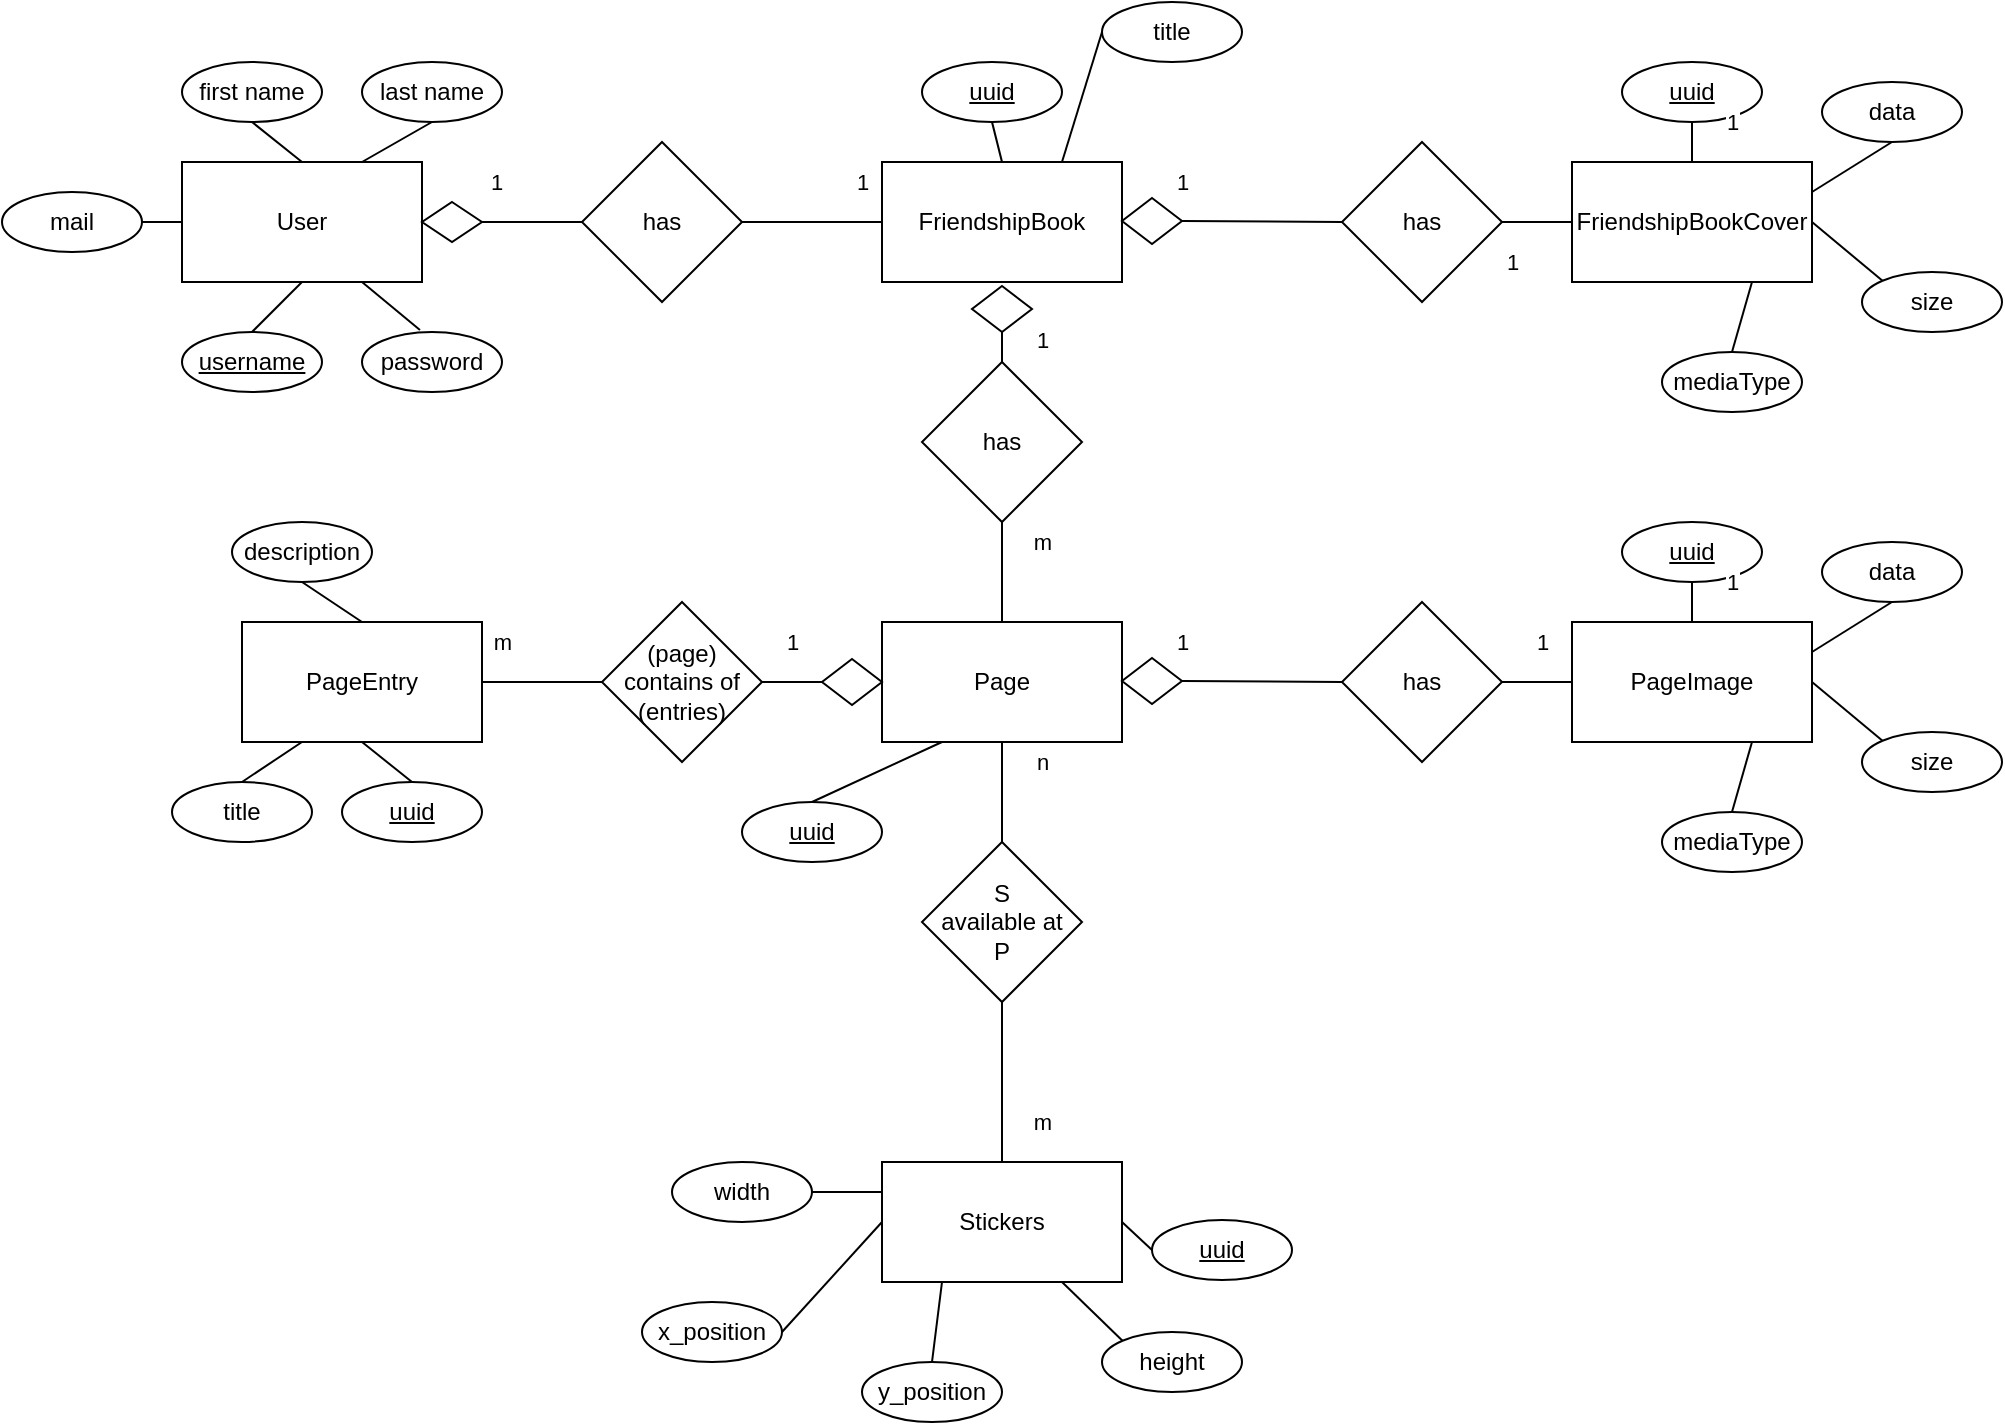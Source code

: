 <mxfile version="12.3.9" type="device" pages="1"><diagram name="Page-1" id="efa7a0a1-bf9b-a30e-e6df-94a7791c09e9"><mxGraphModel dx="1604" dy="643" grid="1" gridSize="10" guides="1" tooltips="1" connect="1" arrows="1" fold="1" page="1" pageScale="1" pageWidth="826" pageHeight="1169" background="#ffffff" math="0" shadow="0"><root><mxCell id="0"/><mxCell id="1" parent="0"/><mxCell id="JQI-OMxGTn1fQLOs1Fzj-114" value="User" style="rounded=0;whiteSpace=wrap;html=1;" parent="1" vertex="1"><mxGeometry x="40" y="110" width="120" height="60" as="geometry"/></mxCell><mxCell id="JQI-OMxGTn1fQLOs1Fzj-115" value="FriendshipBook" style="rounded=0;whiteSpace=wrap;html=1;" parent="1" vertex="1"><mxGeometry x="390" y="110" width="120" height="60" as="geometry"/></mxCell><mxCell id="JQI-OMxGTn1fQLOs1Fzj-116" value="Page" style="rounded=0;whiteSpace=wrap;html=1;" parent="1" vertex="1"><mxGeometry x="390" y="340" width="120" height="60" as="geometry"/></mxCell><mxCell id="JQI-OMxGTn1fQLOs1Fzj-118" value="PageEntry" style="rounded=0;whiteSpace=wrap;html=1;" parent="1" vertex="1"><mxGeometry x="70" y="340" width="120" height="60" as="geometry"/></mxCell><mxCell id="JQI-OMxGTn1fQLOs1Fzj-120" value="1" style="endArrow=none;html=1;exitX=1;exitY=0.5;exitDx=0;exitDy=0;entryX=0;entryY=0.5;entryDx=0;entryDy=0;" parent="1" source="ATz9pkckGzbIhAswwl9Q-5" target="JQI-OMxGTn1fQLOs1Fzj-121" edge="1"><mxGeometry x="-0.75" y="20" width="50" height="50" relative="1" as="geometry"><mxPoint x="180" y="140" as="sourcePoint"/><mxPoint x="230" y="90" as="targetPoint"/><mxPoint as="offset"/></mxGeometry></mxCell><mxCell id="JQI-OMxGTn1fQLOs1Fzj-121" value="has" style="rhombus;whiteSpace=wrap;html=1;" parent="1" vertex="1"><mxGeometry x="240" y="100" width="80" height="80" as="geometry"/></mxCell><mxCell id="JQI-OMxGTn1fQLOs1Fzj-122" value="1" style="endArrow=none;html=1;exitX=0;exitY=0.5;exitDx=0;exitDy=0;entryX=1;entryY=0.5;entryDx=0;entryDy=0;" parent="1" source="JQI-OMxGTn1fQLOs1Fzj-115" target="JQI-OMxGTn1fQLOs1Fzj-121" edge="1"><mxGeometry x="-0.714" y="-20" width="50" height="50" relative="1" as="geometry"><mxPoint x="170" y="150" as="sourcePoint"/><mxPoint x="250" y="150" as="targetPoint"/><mxPoint as="offset"/></mxGeometry></mxCell><mxCell id="JQI-OMxGTn1fQLOs1Fzj-123" value="has" style="rhombus;whiteSpace=wrap;html=1;" parent="1" vertex="1"><mxGeometry x="410" y="210" width="80" height="80" as="geometry"/></mxCell><mxCell id="JQI-OMxGTn1fQLOs1Fzj-124" value="1" style="endArrow=none;html=1;entryX=0.5;entryY=1;entryDx=0;entryDy=0;exitX=0.5;exitY=0;exitDx=0;exitDy=0;" parent="1" source="JQI-OMxGTn1fQLOs1Fzj-123" target="ATz9pkckGzbIhAswwl9Q-18" edge="1"><mxGeometry x="0.5" y="-20" width="50" height="50" relative="1" as="geometry"><mxPoint x="40" y="460" as="sourcePoint"/><mxPoint x="90" y="410" as="targetPoint"/><mxPoint as="offset"/></mxGeometry></mxCell><mxCell id="JQI-OMxGTn1fQLOs1Fzj-125" value="m" style="endArrow=none;html=1;entryX=0.5;entryY=1;entryDx=0;entryDy=0;exitX=0.5;exitY=0;exitDx=0;exitDy=0;" parent="1" source="JQI-OMxGTn1fQLOs1Fzj-116" target="JQI-OMxGTn1fQLOs1Fzj-123" edge="1"><mxGeometry x="0.6" y="-20" width="50" height="50" relative="1" as="geometry"><mxPoint x="40" y="470" as="sourcePoint"/><mxPoint x="90" y="420" as="targetPoint"/><mxPoint as="offset"/></mxGeometry></mxCell><mxCell id="JQI-OMxGTn1fQLOs1Fzj-126" value="(page) contains of (entries)" style="rhombus;whiteSpace=wrap;html=1;" parent="1" vertex="1"><mxGeometry x="250" y="330" width="80" height="80" as="geometry"/></mxCell><mxCell id="JQI-OMxGTn1fQLOs1Fzj-127" value="m" style="endArrow=none;html=1;entryX=0;entryY=0.5;entryDx=0;entryDy=0;" parent="1" source="JQI-OMxGTn1fQLOs1Fzj-118" target="JQI-OMxGTn1fQLOs1Fzj-126" edge="1"><mxGeometry x="-0.667" y="20" width="50" height="50" relative="1" as="geometry"><mxPoint x="40" y="480" as="sourcePoint"/><mxPoint x="90" y="430" as="targetPoint"/><mxPoint as="offset"/></mxGeometry></mxCell><mxCell id="JQI-OMxGTn1fQLOs1Fzj-128" value="1" style="endArrow=none;html=1;entryX=0;entryY=0.5;entryDx=0;entryDy=0;exitX=1;exitY=0.5;exitDx=0;exitDy=0;" parent="1" source="JQI-OMxGTn1fQLOs1Fzj-126" target="ATz9pkckGzbIhAswwl9Q-9" edge="1"><mxGeometry y="20" width="50" height="50" relative="1" as="geometry"><mxPoint x="40" y="480" as="sourcePoint"/><mxPoint x="90" y="430" as="targetPoint"/><mxPoint as="offset"/></mxGeometry></mxCell><mxCell id="JQI-OMxGTn1fQLOs1Fzj-129" value="&lt;u&gt;uuid&lt;/u&gt;" style="ellipse;whiteSpace=wrap;html=1;" parent="1" vertex="1"><mxGeometry x="320" y="430" width="70" height="30" as="geometry"/></mxCell><mxCell id="JQI-OMxGTn1fQLOs1Fzj-131" value="&lt;u&gt;uuid&lt;/u&gt;" style="ellipse;whiteSpace=wrap;html=1;" parent="1" vertex="1"><mxGeometry x="120" y="420" width="70" height="30" as="geometry"/></mxCell><mxCell id="JQI-OMxGTn1fQLOs1Fzj-132" value="&lt;u&gt;uuid&lt;/u&gt;" style="ellipse;whiteSpace=wrap;html=1;" parent="1" vertex="1"><mxGeometry x="410" y="60" width="70" height="30" as="geometry"/></mxCell><mxCell id="JQI-OMxGTn1fQLOs1Fzj-133" value="title" style="ellipse;whiteSpace=wrap;html=1;" parent="1" vertex="1"><mxGeometry x="35" y="420" width="70" height="30" as="geometry"/></mxCell><mxCell id="JQI-OMxGTn1fQLOs1Fzj-134" value="description" style="ellipse;whiteSpace=wrap;html=1;" parent="1" vertex="1"><mxGeometry x="65" y="290" width="70" height="30" as="geometry"/></mxCell><mxCell id="JQI-OMxGTn1fQLOs1Fzj-135" value="first name" style="ellipse;whiteSpace=wrap;html=1;" parent="1" vertex="1"><mxGeometry x="40" y="60" width="70" height="30" as="geometry"/></mxCell><mxCell id="JQI-OMxGTn1fQLOs1Fzj-136" value="last name" style="ellipse;whiteSpace=wrap;html=1;" parent="1" vertex="1"><mxGeometry x="130" y="60" width="70" height="30" as="geometry"/></mxCell><mxCell id="JQI-OMxGTn1fQLOs1Fzj-137" value="&lt;u&gt;username&lt;/u&gt;" style="ellipse;whiteSpace=wrap;html=1;" parent="1" vertex="1"><mxGeometry x="40" y="195" width="70" height="30" as="geometry"/></mxCell><mxCell id="JQI-OMxGTn1fQLOs1Fzj-138" value="mail" style="ellipse;whiteSpace=wrap;html=1;" parent="1" vertex="1"><mxGeometry x="-50" y="125" width="70" height="30" as="geometry"/></mxCell><mxCell id="JQI-OMxGTn1fQLOs1Fzj-139" value="title" style="ellipse;whiteSpace=wrap;html=1;" parent="1" vertex="1"><mxGeometry x="500" y="30" width="70" height="30" as="geometry"/></mxCell><mxCell id="JQI-OMxGTn1fQLOs1Fzj-140" value="" style="endArrow=none;html=1;entryX=0.25;entryY=1;entryDx=0;entryDy=0;exitX=0.5;exitY=0;exitDx=0;exitDy=0;" parent="1" source="JQI-OMxGTn1fQLOs1Fzj-133" target="JQI-OMxGTn1fQLOs1Fzj-118" edge="1"><mxGeometry width="50" height="50" relative="1" as="geometry"><mxPoint x="-40" y="520" as="sourcePoint"/><mxPoint x="10" y="470" as="targetPoint"/></mxGeometry></mxCell><mxCell id="JQI-OMxGTn1fQLOs1Fzj-141" value="" style="endArrow=none;html=1;entryX=0.5;entryY=1;entryDx=0;entryDy=0;exitX=0.5;exitY=0;exitDx=0;exitDy=0;" parent="1" source="JQI-OMxGTn1fQLOs1Fzj-131" target="JQI-OMxGTn1fQLOs1Fzj-118" edge="1"><mxGeometry width="50" height="50" relative="1" as="geometry"><mxPoint x="80" y="430" as="sourcePoint"/><mxPoint x="110" y="410" as="targetPoint"/></mxGeometry></mxCell><mxCell id="JQI-OMxGTn1fQLOs1Fzj-142" value="" style="endArrow=none;html=1;entryX=0.5;entryY=1;entryDx=0;entryDy=0;exitX=0.5;exitY=0;exitDx=0;exitDy=0;" parent="1" source="JQI-OMxGTn1fQLOs1Fzj-118" target="JQI-OMxGTn1fQLOs1Fzj-134" edge="1"><mxGeometry width="50" height="50" relative="1" as="geometry"><mxPoint x="-40" y="520" as="sourcePoint"/><mxPoint x="10" y="470" as="targetPoint"/></mxGeometry></mxCell><mxCell id="JQI-OMxGTn1fQLOs1Fzj-143" value="" style="endArrow=none;html=1;entryX=1;entryY=0.5;entryDx=0;entryDy=0;exitX=0;exitY=0.5;exitDx=0;exitDy=0;" parent="1" source="JQI-OMxGTn1fQLOs1Fzj-114" target="JQI-OMxGTn1fQLOs1Fzj-138" edge="1"><mxGeometry width="50" height="50" relative="1" as="geometry"><mxPoint x="-40" y="520" as="sourcePoint"/><mxPoint x="10" y="470" as="targetPoint"/></mxGeometry></mxCell><mxCell id="JQI-OMxGTn1fQLOs1Fzj-144" value="" style="endArrow=none;html=1;entryX=0.5;entryY=1;entryDx=0;entryDy=0;exitX=0.5;exitY=0;exitDx=0;exitDy=0;" parent="1" source="JQI-OMxGTn1fQLOs1Fzj-137" target="JQI-OMxGTn1fQLOs1Fzj-114" edge="1"><mxGeometry width="50" height="50" relative="1" as="geometry"><mxPoint x="-70" y="520" as="sourcePoint"/><mxPoint x="-20" y="470" as="targetPoint"/></mxGeometry></mxCell><mxCell id="JQI-OMxGTn1fQLOs1Fzj-145" value="" style="endArrow=none;html=1;entryX=0.5;entryY=1;entryDx=0;entryDy=0;exitX=0.5;exitY=0;exitDx=0;exitDy=0;" parent="1" source="JQI-OMxGTn1fQLOs1Fzj-114" target="JQI-OMxGTn1fQLOs1Fzj-135" edge="1"><mxGeometry width="50" height="50" relative="1" as="geometry"><mxPoint x="-70" y="520" as="sourcePoint"/><mxPoint x="-20" y="470" as="targetPoint"/></mxGeometry></mxCell><mxCell id="JQI-OMxGTn1fQLOs1Fzj-146" value="" style="endArrow=none;html=1;entryX=0.5;entryY=1;entryDx=0;entryDy=0;exitX=0.75;exitY=0;exitDx=0;exitDy=0;" parent="1" source="JQI-OMxGTn1fQLOs1Fzj-114" target="JQI-OMxGTn1fQLOs1Fzj-136" edge="1"><mxGeometry width="50" height="50" relative="1" as="geometry"><mxPoint x="-70" y="520" as="sourcePoint"/><mxPoint x="-20" y="470" as="targetPoint"/></mxGeometry></mxCell><mxCell id="JQI-OMxGTn1fQLOs1Fzj-147" value="" style="endArrow=none;html=1;entryX=0.5;entryY=1;entryDx=0;entryDy=0;exitX=0.5;exitY=0;exitDx=0;exitDy=0;" parent="1" source="JQI-OMxGTn1fQLOs1Fzj-115" target="JQI-OMxGTn1fQLOs1Fzj-132" edge="1"><mxGeometry width="50" height="50" relative="1" as="geometry"><mxPoint x="-70" y="520" as="sourcePoint"/><mxPoint x="-20" y="470" as="targetPoint"/></mxGeometry></mxCell><mxCell id="JQI-OMxGTn1fQLOs1Fzj-148" value="" style="endArrow=none;html=1;entryX=0;entryY=0.5;entryDx=0;entryDy=0;exitX=0.75;exitY=0;exitDx=0;exitDy=0;" parent="1" source="JQI-OMxGTn1fQLOs1Fzj-115" target="JQI-OMxGTn1fQLOs1Fzj-139" edge="1"><mxGeometry width="50" height="50" relative="1" as="geometry"><mxPoint x="-70" y="520" as="sourcePoint"/><mxPoint x="-20" y="470" as="targetPoint"/></mxGeometry></mxCell><mxCell id="JQI-OMxGTn1fQLOs1Fzj-149" value="" style="endArrow=none;html=1;entryX=0.5;entryY=0;entryDx=0;entryDy=0;exitX=0.25;exitY=1;exitDx=0;exitDy=0;" parent="1" source="JQI-OMxGTn1fQLOs1Fzj-116" target="JQI-OMxGTn1fQLOs1Fzj-129" edge="1"><mxGeometry width="50" height="50" relative="1" as="geometry"><mxPoint x="355" y="410" as="sourcePoint"/><mxPoint x="-115" y="480" as="targetPoint"/></mxGeometry></mxCell><mxCell id="ATz9pkckGzbIhAswwl9Q-2" value="has" style="rhombus;whiteSpace=wrap;html=1;" parent="1" vertex="1"><mxGeometry x="620" y="100" width="80" height="80" as="geometry"/></mxCell><mxCell id="ATz9pkckGzbIhAswwl9Q-3" value="1" style="endArrow=none;html=1;entryX=0;entryY=0.5;entryDx=0;entryDy=0;exitX=1;exitY=0.5;exitDx=0;exitDy=0;" parent="1" source="ATz9pkckGzbIhAswwl9Q-2" target="LPF9OVRsYsEd7RoF0DgW-2" edge="1"><mxGeometry x="-0.714" y="-20" width="50" height="50" relative="1" as="geometry"><mxPoint x="695" y="160" as="sourcePoint"/><mxPoint x="735" y="140" as="targetPoint"/><mxPoint as="offset"/></mxGeometry></mxCell><mxCell id="ATz9pkckGzbIhAswwl9Q-4" value="1" style="endArrow=none;html=1;exitX=1;exitY=0.5;exitDx=0;exitDy=0;entryX=0;entryY=0.5;entryDx=0;entryDy=0;" parent="1" source="ATz9pkckGzbIhAswwl9Q-7" target="ATz9pkckGzbIhAswwl9Q-2" edge="1"><mxGeometry x="-1" y="20" width="50" height="50" relative="1" as="geometry"><mxPoint x="635" y="150" as="sourcePoint"/><mxPoint x="550" y="140" as="targetPoint"/><mxPoint as="offset"/></mxGeometry></mxCell><mxCell id="ATz9pkckGzbIhAswwl9Q-5" value="" style="rhombus;whiteSpace=wrap;html=1;" parent="1" vertex="1"><mxGeometry x="160" y="130" width="30" height="20" as="geometry"/></mxCell><mxCell id="ATz9pkckGzbIhAswwl9Q-7" value="" style="rhombus;whiteSpace=wrap;html=1;" parent="1" vertex="1"><mxGeometry x="510" y="128" width="30" height="23" as="geometry"/></mxCell><mxCell id="ATz9pkckGzbIhAswwl9Q-9" value="" style="rhombus;whiteSpace=wrap;html=1;" parent="1" vertex="1"><mxGeometry x="360" y="358.5" width="30" height="23" as="geometry"/></mxCell><mxCell id="ATz9pkckGzbIhAswwl9Q-12" value="PageImage" style="rounded=0;whiteSpace=wrap;html=1;" parent="1" vertex="1"><mxGeometry x="735" y="340" width="120" height="60" as="geometry"/></mxCell><mxCell id="ATz9pkckGzbIhAswwl9Q-13" value="has" style="rhombus;whiteSpace=wrap;html=1;" parent="1" vertex="1"><mxGeometry x="620" y="330" width="80" height="80" as="geometry"/></mxCell><mxCell id="ATz9pkckGzbIhAswwl9Q-14" value="1" style="endArrow=none;html=1;entryX=0;entryY=0.5;entryDx=0;entryDy=0;exitX=1;exitY=0.5;exitDx=0;exitDy=0;" parent="1" source="ATz9pkckGzbIhAswwl9Q-13" target="ATz9pkckGzbIhAswwl9Q-12" edge="1"><mxGeometry x="0.143" y="20" width="50" height="50" relative="1" as="geometry"><mxPoint x="695" y="390" as="sourcePoint"/><mxPoint x="405" y="380" as="targetPoint"/><mxPoint as="offset"/></mxGeometry></mxCell><mxCell id="ATz9pkckGzbIhAswwl9Q-15" value="1" style="endArrow=none;html=1;exitX=1;exitY=0.5;exitDx=0;exitDy=0;entryX=0;entryY=0.5;entryDx=0;entryDy=0;" parent="1" source="ATz9pkckGzbIhAswwl9Q-16" target="ATz9pkckGzbIhAswwl9Q-13" edge="1"><mxGeometry x="-1" y="20" width="50" height="50" relative="1" as="geometry"><mxPoint x="635" y="380" as="sourcePoint"/><mxPoint x="550" y="370" as="targetPoint"/><mxPoint as="offset"/></mxGeometry></mxCell><mxCell id="ATz9pkckGzbIhAswwl9Q-16" value="" style="rhombus;whiteSpace=wrap;html=1;" parent="1" vertex="1"><mxGeometry x="510" y="358" width="30" height="23" as="geometry"/></mxCell><mxCell id="ATz9pkckGzbIhAswwl9Q-18" value="" style="rhombus;whiteSpace=wrap;html=1;" parent="1" vertex="1"><mxGeometry x="435" y="172" width="30" height="23" as="geometry"/></mxCell><mxCell id="ATz9pkckGzbIhAswwl9Q-20" value="&lt;u&gt;uuid&lt;/u&gt;" style="ellipse;whiteSpace=wrap;html=1;" parent="1" vertex="1"><mxGeometry x="760" y="290" width="70" height="30" as="geometry"/></mxCell><mxCell id="ATz9pkckGzbIhAswwl9Q-21" value="1" style="endArrow=none;html=1;exitX=0.5;exitY=1;exitDx=0;exitDy=0;entryX=0.5;entryY=0;entryDx=0;entryDy=0;" parent="1" source="ATz9pkckGzbIhAswwl9Q-20" target="ATz9pkckGzbIhAswwl9Q-12" edge="1"><mxGeometry x="-1" y="20" width="50" height="50" relative="1" as="geometry"><mxPoint x="550" y="379.5" as="sourcePoint"/><mxPoint x="630" y="380" as="targetPoint"/><mxPoint as="offset"/></mxGeometry></mxCell><mxCell id="ATz9pkckGzbIhAswwl9Q-22" value="data" style="ellipse;whiteSpace=wrap;html=1;" parent="1" vertex="1"><mxGeometry x="860" y="300" width="70" height="30" as="geometry"/></mxCell><mxCell id="ATz9pkckGzbIhAswwl9Q-23" value="" style="endArrow=none;html=1;exitX=0.5;exitY=1;exitDx=0;exitDy=0;entryX=1;entryY=0.25;entryDx=0;entryDy=0;" parent="1" source="ATz9pkckGzbIhAswwl9Q-22" target="ATz9pkckGzbIhAswwl9Q-12" edge="1"><mxGeometry x="-1" y="20" width="50" height="50" relative="1" as="geometry"><mxPoint x="805" y="330" as="sourcePoint"/><mxPoint x="805" y="350" as="targetPoint"/><mxPoint as="offset"/></mxGeometry></mxCell><mxCell id="ATz9pkckGzbIhAswwl9Q-24" value="size" style="ellipse;whiteSpace=wrap;html=1;" parent="1" vertex="1"><mxGeometry x="880" y="395" width="70" height="30" as="geometry"/></mxCell><mxCell id="ATz9pkckGzbIhAswwl9Q-25" value="" style="endArrow=none;html=1;exitX=0;exitY=0;exitDx=0;exitDy=0;entryX=1;entryY=0.5;entryDx=0;entryDy=0;" parent="1" source="ATz9pkckGzbIhAswwl9Q-24" target="ATz9pkckGzbIhAswwl9Q-12" edge="1"><mxGeometry x="-1" y="20" width="50" height="50" relative="1" as="geometry"><mxPoint x="905" y="340" as="sourcePoint"/><mxPoint x="865" y="365" as="targetPoint"/><mxPoint as="offset"/></mxGeometry></mxCell><mxCell id="ATz9pkckGzbIhAswwl9Q-26" value="mediaType" style="ellipse;whiteSpace=wrap;html=1;" parent="1" vertex="1"><mxGeometry x="780" y="435" width="70" height="30" as="geometry"/></mxCell><mxCell id="ATz9pkckGzbIhAswwl9Q-27" value="" style="endArrow=none;html=1;exitX=0.5;exitY=0;exitDx=0;exitDy=0;entryX=0.75;entryY=1;entryDx=0;entryDy=0;" parent="1" source="ATz9pkckGzbIhAswwl9Q-26" target="ATz9pkckGzbIhAswwl9Q-12" edge="1"><mxGeometry x="-1" y="20" width="50" height="50" relative="1" as="geometry"><mxPoint x="900.251" y="409.393" as="sourcePoint"/><mxPoint x="865" y="380" as="targetPoint"/><mxPoint as="offset"/></mxGeometry></mxCell><mxCell id="ATz9pkckGzbIhAswwl9Q-28" value="password" style="ellipse;whiteSpace=wrap;html=1;" parent="1" vertex="1"><mxGeometry x="130" y="195" width="70" height="30" as="geometry"/></mxCell><mxCell id="ATz9pkckGzbIhAswwl9Q-29" value="" style="endArrow=none;html=1;entryX=0.75;entryY=1;entryDx=0;entryDy=0;exitX=0.414;exitY=-0.033;exitDx=0;exitDy=0;exitPerimeter=0;" parent="1" source="ATz9pkckGzbIhAswwl9Q-28" target="JQI-OMxGTn1fQLOs1Fzj-114" edge="1"><mxGeometry width="50" height="50" relative="1" as="geometry"><mxPoint x="85" y="205" as="sourcePoint"/><mxPoint x="110" y="180" as="targetPoint"/></mxGeometry></mxCell><mxCell id="ATz9pkckGzbIhAswwl9Q-31" value="Stickers" style="rounded=0;whiteSpace=wrap;html=1;" parent="1" vertex="1"><mxGeometry x="390" y="610" width="120" height="60" as="geometry"/></mxCell><mxCell id="ATz9pkckGzbIhAswwl9Q-32" value="x_position" style="ellipse;whiteSpace=wrap;html=1;" parent="1" vertex="1"><mxGeometry x="270" y="680" width="70" height="30" as="geometry"/></mxCell><mxCell id="ATz9pkckGzbIhAswwl9Q-33" value="y_position" style="ellipse;whiteSpace=wrap;html=1;" parent="1" vertex="1"><mxGeometry x="380" y="710" width="70" height="30" as="geometry"/></mxCell><mxCell id="ATz9pkckGzbIhAswwl9Q-34" value="width" style="ellipse;whiteSpace=wrap;html=1;" parent="1" vertex="1"><mxGeometry x="285" y="610" width="70" height="30" as="geometry"/></mxCell><mxCell id="ATz9pkckGzbIhAswwl9Q-35" value="height" style="ellipse;whiteSpace=wrap;html=1;" parent="1" vertex="1"><mxGeometry x="500" y="695" width="70" height="30" as="geometry"/></mxCell><mxCell id="ATz9pkckGzbIhAswwl9Q-36" value="" style="endArrow=none;html=1;entryX=1;entryY=0.5;entryDx=0;entryDy=0;exitX=0;exitY=0.25;exitDx=0;exitDy=0;" parent="1" source="ATz9pkckGzbIhAswwl9Q-31" target="ATz9pkckGzbIhAswwl9Q-34" edge="1"><mxGeometry x="-0.667" y="20" width="50" height="50" relative="1" as="geometry"><mxPoint x="200" y="450" as="sourcePoint"/><mxPoint x="260" y="450" as="targetPoint"/><mxPoint as="offset"/></mxGeometry></mxCell><mxCell id="ATz9pkckGzbIhAswwl9Q-37" value="&lt;u&gt;uuid&lt;/u&gt;" style="ellipse;whiteSpace=wrap;html=1;" parent="1" vertex="1"><mxGeometry x="525" y="639" width="70" height="30" as="geometry"/></mxCell><mxCell id="ATz9pkckGzbIhAswwl9Q-38" value="" style="endArrow=none;html=1;entryX=1;entryY=0.5;entryDx=0;entryDy=0;exitX=0;exitY=0.5;exitDx=0;exitDy=0;" parent="1" source="ATz9pkckGzbIhAswwl9Q-31" target="ATz9pkckGzbIhAswwl9Q-32" edge="1"><mxGeometry x="-0.667" y="20" width="50" height="50" relative="1" as="geometry"><mxPoint x="390" y="640" as="sourcePoint"/><mxPoint x="365" y="635" as="targetPoint"/><mxPoint as="offset"/></mxGeometry></mxCell><mxCell id="ATz9pkckGzbIhAswwl9Q-39" value="" style="endArrow=none;html=1;entryX=0.5;entryY=0;entryDx=0;entryDy=0;exitX=0.25;exitY=1;exitDx=0;exitDy=0;" parent="1" source="ATz9pkckGzbIhAswwl9Q-31" target="ATz9pkckGzbIhAswwl9Q-33" edge="1"><mxGeometry x="-0.667" y="20" width="50" height="50" relative="1" as="geometry"><mxPoint x="400" y="650" as="sourcePoint"/><mxPoint x="350" y="705" as="targetPoint"/><mxPoint as="offset"/></mxGeometry></mxCell><mxCell id="ATz9pkckGzbIhAswwl9Q-40" value="" style="endArrow=none;html=1;entryX=0;entryY=0;entryDx=0;entryDy=0;exitX=0.75;exitY=1;exitDx=0;exitDy=0;" parent="1" source="ATz9pkckGzbIhAswwl9Q-31" target="ATz9pkckGzbIhAswwl9Q-35" edge="1"><mxGeometry x="-0.667" y="20" width="50" height="50" relative="1" as="geometry"><mxPoint x="410" y="660" as="sourcePoint"/><mxPoint x="360" y="715" as="targetPoint"/><mxPoint as="offset"/></mxGeometry></mxCell><mxCell id="ATz9pkckGzbIhAswwl9Q-41" value="" style="endArrow=none;html=1;entryX=1;entryY=0.5;entryDx=0;entryDy=0;exitX=0;exitY=0.5;exitDx=0;exitDy=0;" parent="1" source="ATz9pkckGzbIhAswwl9Q-37" target="ATz9pkckGzbIhAswwl9Q-31" edge="1"><mxGeometry x="-0.667" y="20" width="50" height="50" relative="1" as="geometry"><mxPoint x="420" y="670" as="sourcePoint"/><mxPoint x="370" y="725" as="targetPoint"/><mxPoint as="offset"/></mxGeometry></mxCell><mxCell id="ATz9pkckGzbIhAswwl9Q-42" value="n" style="endArrow=none;html=1;exitX=0.5;exitY=1;exitDx=0;exitDy=0;entryX=0.5;entryY=0;entryDx=0;entryDy=0;" parent="1" source="JQI-OMxGTn1fQLOs1Fzj-116" target="ATz9pkckGzbIhAswwl9Q-44" edge="1"><mxGeometry x="-0.6" y="20" width="50" height="50" relative="1" as="geometry"><mxPoint x="450" y="423" as="sourcePoint"/><mxPoint x="550" y="462" as="targetPoint"/><mxPoint as="offset"/></mxGeometry></mxCell><mxCell id="ATz9pkckGzbIhAswwl9Q-44" value="S&lt;br&gt;available at&lt;br&gt;P" style="rhombus;whiteSpace=wrap;html=1;" parent="1" vertex="1"><mxGeometry x="410" y="450" width="80" height="80" as="geometry"/></mxCell><mxCell id="ATz9pkckGzbIhAswwl9Q-45" value="m" style="endArrow=none;html=1;entryX=0.5;entryY=1;entryDx=0;entryDy=0;exitX=0.5;exitY=0;exitDx=0;exitDy=0;" parent="1" source="ATz9pkckGzbIhAswwl9Q-31" target="ATz9pkckGzbIhAswwl9Q-44" edge="1"><mxGeometry x="-0.5" y="-20" width="50" height="50" relative="1" as="geometry"><mxPoint x="130" y="810" as="sourcePoint"/><mxPoint x="180" y="760" as="targetPoint"/><mxPoint as="offset"/></mxGeometry></mxCell><mxCell id="LPF9OVRsYsEd7RoF0DgW-2" value="FriendshipBookCover" style="rounded=0;whiteSpace=wrap;html=1;" vertex="1" parent="1"><mxGeometry x="735" y="110" width="120" height="60" as="geometry"/></mxCell><mxCell id="LPF9OVRsYsEd7RoF0DgW-4" value="&lt;u&gt;uuid&lt;/u&gt;" style="ellipse;whiteSpace=wrap;html=1;" vertex="1" parent="1"><mxGeometry x="760" y="60" width="70" height="30" as="geometry"/></mxCell><mxCell id="LPF9OVRsYsEd7RoF0DgW-5" value="1" style="endArrow=none;html=1;exitX=0.5;exitY=1;exitDx=0;exitDy=0;entryX=0.5;entryY=0;entryDx=0;entryDy=0;" edge="1" parent="1" source="LPF9OVRsYsEd7RoF0DgW-4" target="LPF9OVRsYsEd7RoF0DgW-2"><mxGeometry x="-1" y="20" width="50" height="50" relative="1" as="geometry"><mxPoint x="550" y="149.5" as="sourcePoint"/><mxPoint x="630" y="150" as="targetPoint"/><mxPoint as="offset"/></mxGeometry></mxCell><mxCell id="LPF9OVRsYsEd7RoF0DgW-6" value="data" style="ellipse;whiteSpace=wrap;html=1;" vertex="1" parent="1"><mxGeometry x="860" y="70" width="70" height="30" as="geometry"/></mxCell><mxCell id="LPF9OVRsYsEd7RoF0DgW-7" value="" style="endArrow=none;html=1;exitX=0.5;exitY=1;exitDx=0;exitDy=0;entryX=1;entryY=0.25;entryDx=0;entryDy=0;" edge="1" parent="1" source="LPF9OVRsYsEd7RoF0DgW-6" target="LPF9OVRsYsEd7RoF0DgW-2"><mxGeometry x="-1" y="20" width="50" height="50" relative="1" as="geometry"><mxPoint x="805" y="100" as="sourcePoint"/><mxPoint x="805" y="120" as="targetPoint"/><mxPoint as="offset"/></mxGeometry></mxCell><mxCell id="LPF9OVRsYsEd7RoF0DgW-8" value="size" style="ellipse;whiteSpace=wrap;html=1;" vertex="1" parent="1"><mxGeometry x="880" y="165" width="70" height="30" as="geometry"/></mxCell><mxCell id="LPF9OVRsYsEd7RoF0DgW-9" value="" style="endArrow=none;html=1;exitX=0;exitY=0;exitDx=0;exitDy=0;entryX=1;entryY=0.5;entryDx=0;entryDy=0;" edge="1" parent="1" source="LPF9OVRsYsEd7RoF0DgW-8" target="LPF9OVRsYsEd7RoF0DgW-2"><mxGeometry x="-1" y="20" width="50" height="50" relative="1" as="geometry"><mxPoint x="905" y="110" as="sourcePoint"/><mxPoint x="865" y="135" as="targetPoint"/><mxPoint as="offset"/></mxGeometry></mxCell><mxCell id="LPF9OVRsYsEd7RoF0DgW-10" value="mediaType" style="ellipse;whiteSpace=wrap;html=1;" vertex="1" parent="1"><mxGeometry x="780" y="205" width="70" height="30" as="geometry"/></mxCell><mxCell id="LPF9OVRsYsEd7RoF0DgW-11" value="" style="endArrow=none;html=1;exitX=0.5;exitY=0;exitDx=0;exitDy=0;entryX=0.75;entryY=1;entryDx=0;entryDy=0;" edge="1" parent="1" source="LPF9OVRsYsEd7RoF0DgW-10" target="LPF9OVRsYsEd7RoF0DgW-2"><mxGeometry x="-1" y="20" width="50" height="50" relative="1" as="geometry"><mxPoint x="900.251" y="179.393" as="sourcePoint"/><mxPoint x="865" y="150" as="targetPoint"/><mxPoint as="offset"/></mxGeometry></mxCell></root></mxGraphModel></diagram></mxfile>